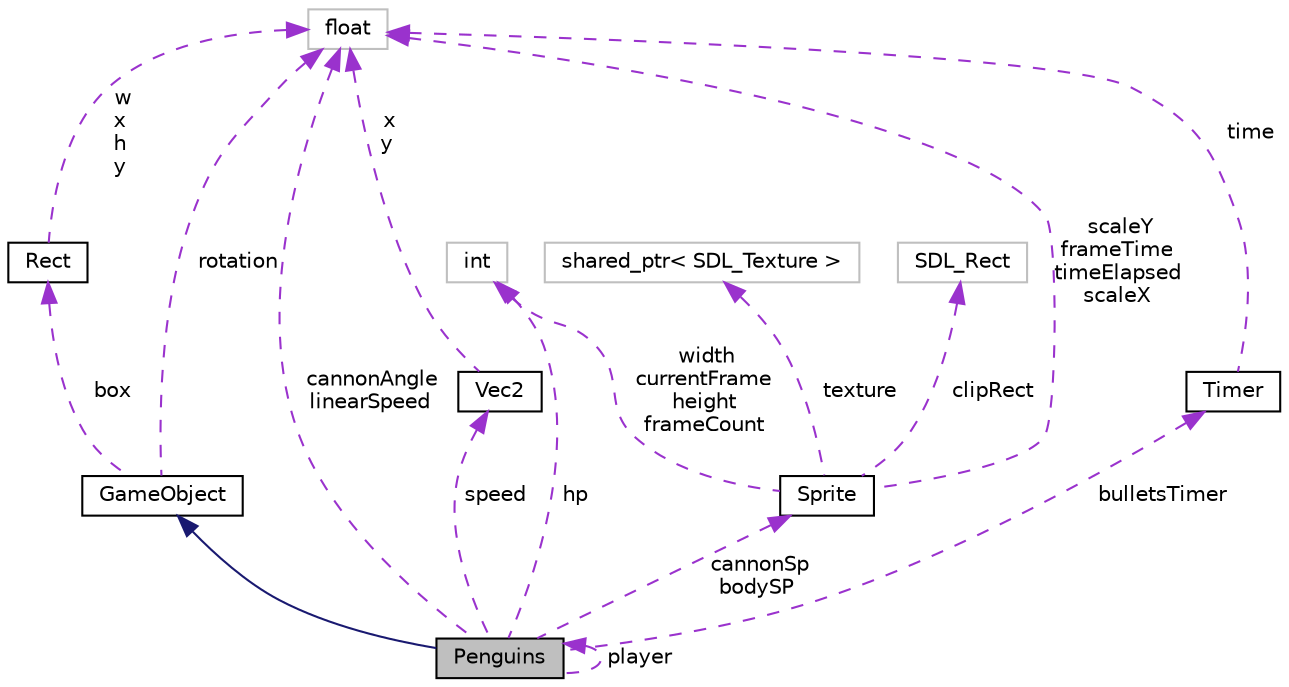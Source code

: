digraph "Penguins"
{
  edge [fontname="Helvetica",fontsize="10",labelfontname="Helvetica",labelfontsize="10"];
  node [fontname="Helvetica",fontsize="10",shape=record];
  Node1 [label="Penguins",height=0.2,width=0.4,color="black", fillcolor="grey75", style="filled", fontcolor="black"];
  Node2 -> Node1 [dir="back",color="midnightblue",fontsize="10",style="solid",fontname="Helvetica"];
  Node2 [label="GameObject",height=0.2,width=0.4,color="black", fillcolor="white", style="filled",URL="$classGameObject.html",tooltip="Classe virtual que especifica o funcionamento de um GameObject. "];
  Node3 -> Node2 [dir="back",color="darkorchid3",fontsize="10",style="dashed",label=" box" ,fontname="Helvetica"];
  Node3 [label="Rect",height=0.2,width=0.4,color="black", fillcolor="white", style="filled",URL="$classRect.html",tooltip="Classe que modela um rect. "];
  Node4 -> Node3 [dir="back",color="darkorchid3",fontsize="10",style="dashed",label=" w\nx\nh\ny" ,fontname="Helvetica"];
  Node4 [label="float",height=0.2,width=0.4,color="grey75", fillcolor="white", style="filled"];
  Node4 -> Node2 [dir="back",color="darkorchid3",fontsize="10",style="dashed",label=" rotation" ,fontname="Helvetica"];
  Node5 -> Node1 [dir="back",color="darkorchid3",fontsize="10",style="dashed",label=" speed" ,fontname="Helvetica"];
  Node5 [label="Vec2",height=0.2,width=0.4,color="black", fillcolor="white", style="filled",URL="$classVec2.html",tooltip="Classe que modela um vetor(no sentido físico) "];
  Node4 -> Node5 [dir="back",color="darkorchid3",fontsize="10",style="dashed",label=" x\ny" ,fontname="Helvetica"];
  Node4 -> Node1 [dir="back",color="darkorchid3",fontsize="10",style="dashed",label=" cannonAngle\nlinearSpeed" ,fontname="Helvetica"];
  Node6 -> Node1 [dir="back",color="darkorchid3",fontsize="10",style="dashed",label=" cannonSp\nbodySP" ,fontname="Helvetica"];
  Node6 [label="Sprite",height=0.2,width=0.4,color="black", fillcolor="white", style="filled",URL="$classSprite.html",tooltip="Classe que modela uma sprite. "];
  Node4 -> Node6 [dir="back",color="darkorchid3",fontsize="10",style="dashed",label=" scaleY\nframeTime\ntimeElapsed\nscaleX" ,fontname="Helvetica"];
  Node7 -> Node6 [dir="back",color="darkorchid3",fontsize="10",style="dashed",label=" clipRect" ,fontname="Helvetica"];
  Node7 [label="SDL_Rect",height=0.2,width=0.4,color="grey75", fillcolor="white", style="filled"];
  Node8 -> Node6 [dir="back",color="darkorchid3",fontsize="10",style="dashed",label=" width\ncurrentFrame\nheight\nframeCount" ,fontname="Helvetica"];
  Node8 [label="int",height=0.2,width=0.4,color="grey75", fillcolor="white", style="filled"];
  Node9 -> Node6 [dir="back",color="darkorchid3",fontsize="10",style="dashed",label=" texture" ,fontname="Helvetica"];
  Node9 [label="shared_ptr\< SDL_Texture \>",height=0.2,width=0.4,color="grey75", fillcolor="white", style="filled"];
  Node1 -> Node1 [dir="back",color="darkorchid3",fontsize="10",style="dashed",label=" player" ,fontname="Helvetica"];
  Node8 -> Node1 [dir="back",color="darkorchid3",fontsize="10",style="dashed",label=" hp" ,fontname="Helvetica"];
  Node10 -> Node1 [dir="back",color="darkorchid3",fontsize="10",style="dashed",label=" bulletsTimer" ,fontname="Helvetica"];
  Node10 [label="Timer",height=0.2,width=0.4,color="black", fillcolor="white", style="filled",URL="$classTimer.html",tooltip="Temporizador. "];
  Node4 -> Node10 [dir="back",color="darkorchid3",fontsize="10",style="dashed",label=" time" ,fontname="Helvetica"];
}

